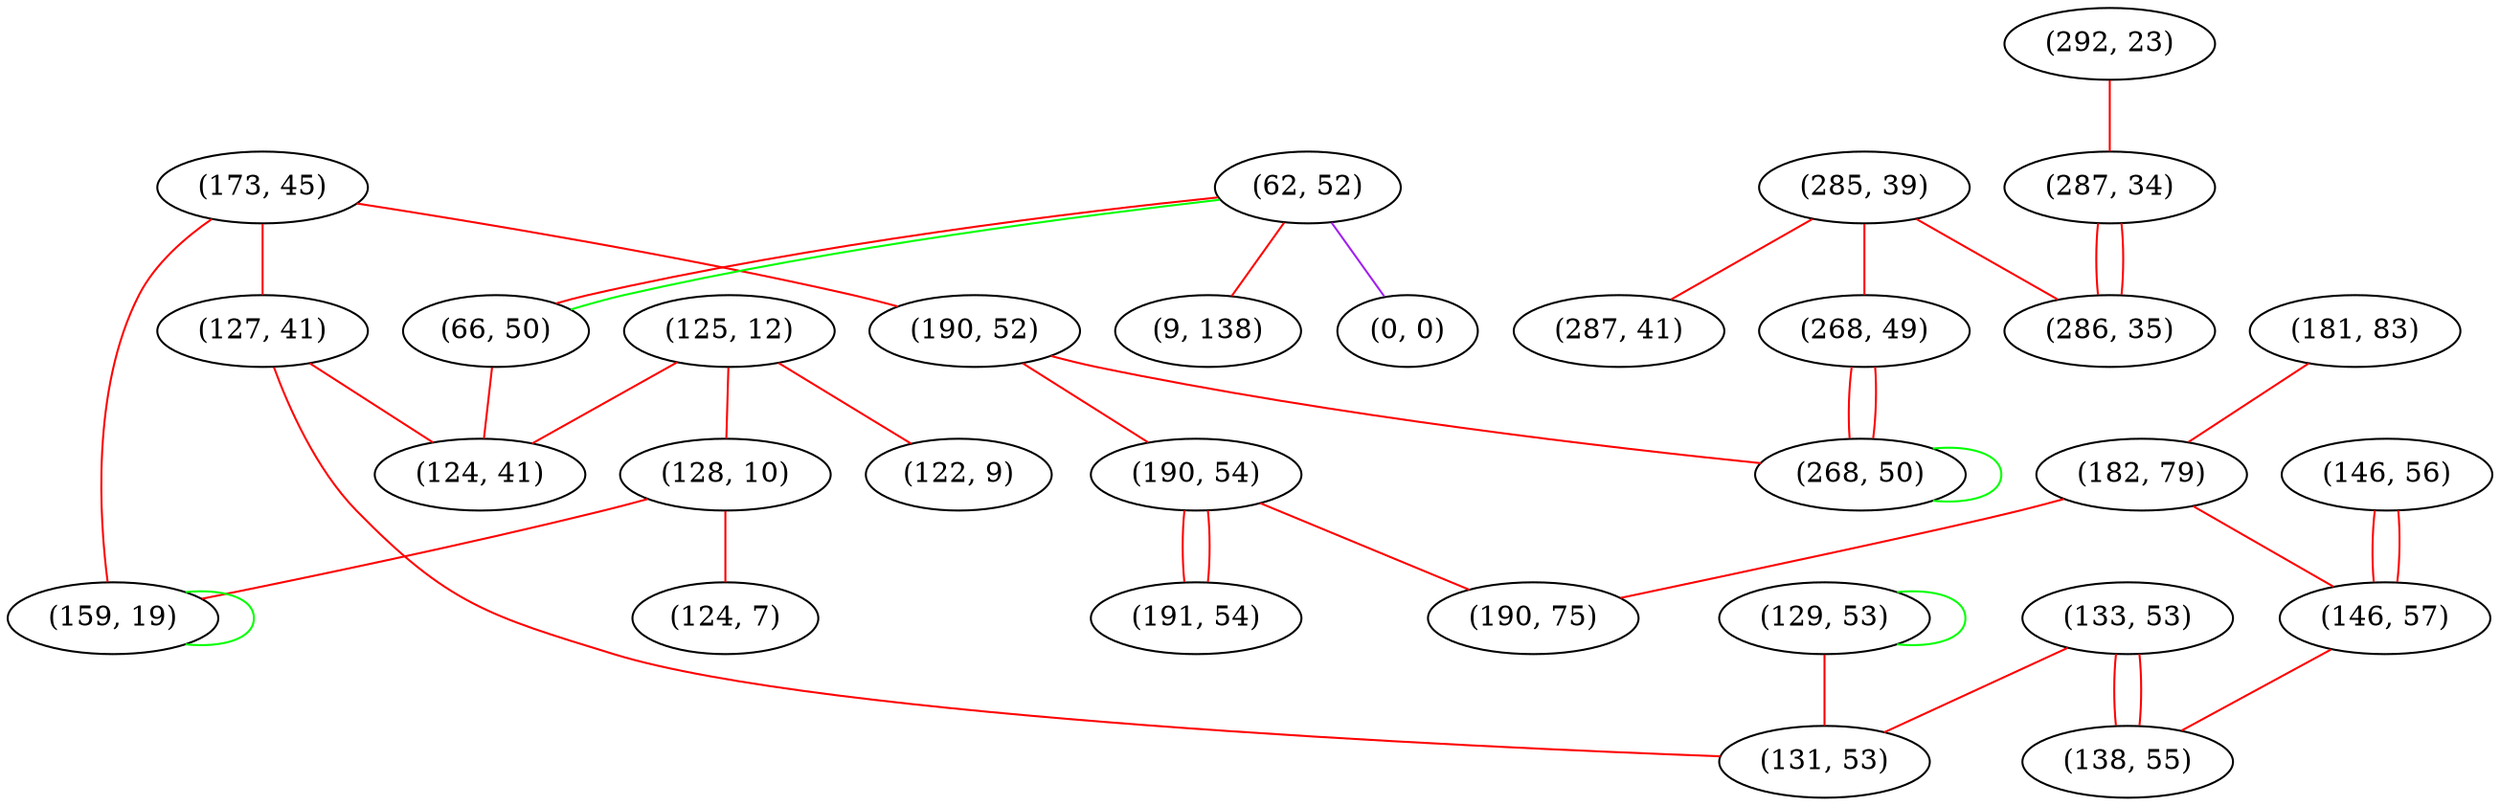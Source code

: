 graph "" {
"(173, 45)";
"(127, 41)";
"(62, 52)";
"(190, 52)";
"(125, 12)";
"(128, 10)";
"(181, 83)";
"(285, 39)";
"(66, 50)";
"(146, 56)";
"(182, 79)";
"(122, 9)";
"(133, 53)";
"(159, 19)";
"(124, 7)";
"(0, 0)";
"(9, 138)";
"(146, 57)";
"(190, 54)";
"(190, 75)";
"(292, 23)";
"(268, 49)";
"(287, 34)";
"(129, 53)";
"(124, 41)";
"(287, 41)";
"(286, 35)";
"(131, 53)";
"(268, 50)";
"(191, 54)";
"(138, 55)";
"(173, 45)" -- "(159, 19)"  [color=red, key=0, weight=1];
"(173, 45)" -- "(190, 52)"  [color=red, key=0, weight=1];
"(173, 45)" -- "(127, 41)"  [color=red, key=0, weight=1];
"(127, 41)" -- "(124, 41)"  [color=red, key=0, weight=1];
"(127, 41)" -- "(131, 53)"  [color=red, key=0, weight=1];
"(62, 52)" -- "(9, 138)"  [color=red, key=0, weight=1];
"(62, 52)" -- "(0, 0)"  [color=purple, key=0, weight=4];
"(62, 52)" -- "(66, 50)"  [color=red, key=0, weight=1];
"(62, 52)" -- "(66, 50)"  [color=green, key=1, weight=2];
"(190, 52)" -- "(268, 50)"  [color=red, key=0, weight=1];
"(190, 52)" -- "(190, 54)"  [color=red, key=0, weight=1];
"(125, 12)" -- "(124, 41)"  [color=red, key=0, weight=1];
"(125, 12)" -- "(128, 10)"  [color=red, key=0, weight=1];
"(125, 12)" -- "(122, 9)"  [color=red, key=0, weight=1];
"(128, 10)" -- "(159, 19)"  [color=red, key=0, weight=1];
"(128, 10)" -- "(124, 7)"  [color=red, key=0, weight=1];
"(181, 83)" -- "(182, 79)"  [color=red, key=0, weight=1];
"(285, 39)" -- "(286, 35)"  [color=red, key=0, weight=1];
"(285, 39)" -- "(268, 49)"  [color=red, key=0, weight=1];
"(285, 39)" -- "(287, 41)"  [color=red, key=0, weight=1];
"(66, 50)" -- "(124, 41)"  [color=red, key=0, weight=1];
"(146, 56)" -- "(146, 57)"  [color=red, key=0, weight=1];
"(146, 56)" -- "(146, 57)"  [color=red, key=1, weight=1];
"(182, 79)" -- "(190, 75)"  [color=red, key=0, weight=1];
"(182, 79)" -- "(146, 57)"  [color=red, key=0, weight=1];
"(133, 53)" -- "(138, 55)"  [color=red, key=0, weight=1];
"(133, 53)" -- "(138, 55)"  [color=red, key=1, weight=1];
"(133, 53)" -- "(131, 53)"  [color=red, key=0, weight=1];
"(159, 19)" -- "(159, 19)"  [color=green, key=0, weight=2];
"(146, 57)" -- "(138, 55)"  [color=red, key=0, weight=1];
"(190, 54)" -- "(190, 75)"  [color=red, key=0, weight=1];
"(190, 54)" -- "(191, 54)"  [color=red, key=0, weight=1];
"(190, 54)" -- "(191, 54)"  [color=red, key=1, weight=1];
"(292, 23)" -- "(287, 34)"  [color=red, key=0, weight=1];
"(268, 49)" -- "(268, 50)"  [color=red, key=0, weight=1];
"(268, 49)" -- "(268, 50)"  [color=red, key=1, weight=1];
"(287, 34)" -- "(286, 35)"  [color=red, key=0, weight=1];
"(287, 34)" -- "(286, 35)"  [color=red, key=1, weight=1];
"(129, 53)" -- "(129, 53)"  [color=green, key=0, weight=2];
"(129, 53)" -- "(131, 53)"  [color=red, key=0, weight=1];
"(268, 50)" -- "(268, 50)"  [color=green, key=0, weight=2];
}
